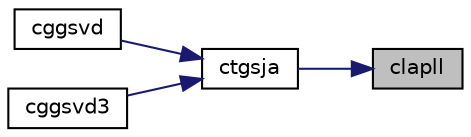 digraph "clapll"
{
 // LATEX_PDF_SIZE
  edge [fontname="Helvetica",fontsize="10",labelfontname="Helvetica",labelfontsize="10"];
  node [fontname="Helvetica",fontsize="10",shape=record];
  rankdir="RL";
  Node1 [label="clapll",height=0.2,width=0.4,color="black", fillcolor="grey75", style="filled", fontcolor="black",tooltip="CLAPLL measures the linear dependence of two vectors."];
  Node1 -> Node2 [dir="back",color="midnightblue",fontsize="10",style="solid",fontname="Helvetica"];
  Node2 [label="ctgsja",height=0.2,width=0.4,color="black", fillcolor="white", style="filled",URL="$ctgsja_8f.html#adc1cdf53766720a2d1d85f9186f059c1",tooltip="CTGSJA"];
  Node2 -> Node3 [dir="back",color="midnightblue",fontsize="10",style="solid",fontname="Helvetica"];
  Node3 [label="cggsvd",height=0.2,width=0.4,color="black", fillcolor="white", style="filled",URL="$cggsvd_8f.html#af6236f1d63e3f1e50b8a848ffae74e7b",tooltip="CGGSVD computes the singular value decomposition (SVD) for OTHER matrices"];
  Node2 -> Node4 [dir="back",color="midnightblue",fontsize="10",style="solid",fontname="Helvetica"];
  Node4 [label="cggsvd3",height=0.2,width=0.4,color="black", fillcolor="white", style="filled",URL="$cggsvd3_8f.html#a4a0b3645486e909b7f3d2bebec2efe3c",tooltip="CGGSVD3 computes the singular value decomposition (SVD) for OTHER matrices"];
}
